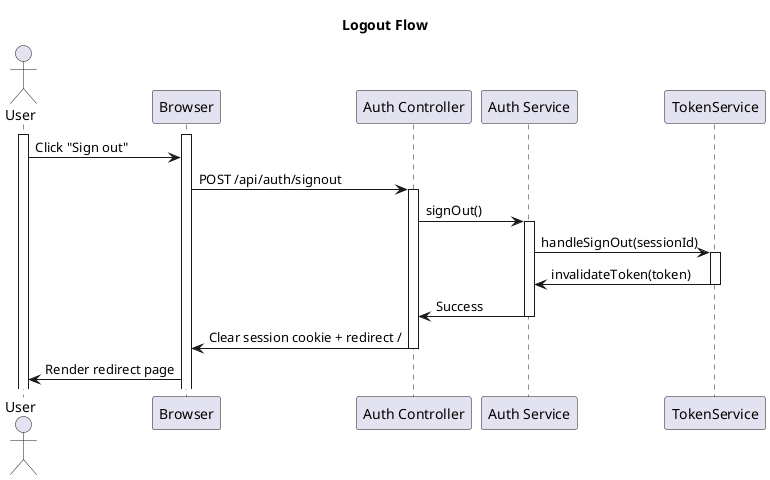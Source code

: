 @startuml
title Logout Flow

actor User
participant Browser
participant "Auth Controller" as AuthController
participant "Auth Service" as AuthService


activate User
activate Browser
User -> Browser: Click "Sign out"
Browser -> AuthController: POST /api/auth/signout
activate AuthController
AuthController -> AuthService: signOut()

activate AuthService
AuthService -> TokenService: handleSignOut(sessionId)
activate TokenService
TokenService -> AuthService: invalidateToken(token)
deactivate TokenService
AuthService -> AuthController: Success
deactivate AuthService
AuthController -> Browser: Clear session cookie + redirect /
deactivate AuthController
Browser -> User: Render redirect page

@enduml